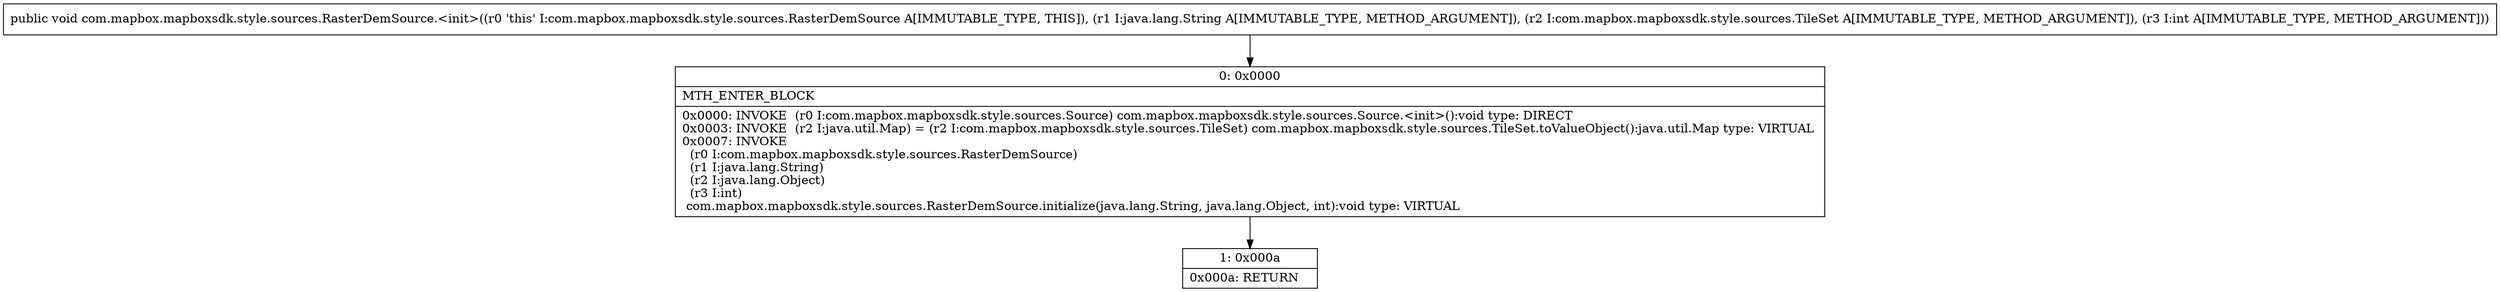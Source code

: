 digraph "CFG forcom.mapbox.mapboxsdk.style.sources.RasterDemSource.\<init\>(Ljava\/lang\/String;Lcom\/mapbox\/mapboxsdk\/style\/sources\/TileSet;I)V" {
Node_0 [shape=record,label="{0\:\ 0x0000|MTH_ENTER_BLOCK\l|0x0000: INVOKE  (r0 I:com.mapbox.mapboxsdk.style.sources.Source) com.mapbox.mapboxsdk.style.sources.Source.\<init\>():void type: DIRECT \l0x0003: INVOKE  (r2 I:java.util.Map) = (r2 I:com.mapbox.mapboxsdk.style.sources.TileSet) com.mapbox.mapboxsdk.style.sources.TileSet.toValueObject():java.util.Map type: VIRTUAL \l0x0007: INVOKE  \l  (r0 I:com.mapbox.mapboxsdk.style.sources.RasterDemSource)\l  (r1 I:java.lang.String)\l  (r2 I:java.lang.Object)\l  (r3 I:int)\l com.mapbox.mapboxsdk.style.sources.RasterDemSource.initialize(java.lang.String, java.lang.Object, int):void type: VIRTUAL \l}"];
Node_1 [shape=record,label="{1\:\ 0x000a|0x000a: RETURN   \l}"];
MethodNode[shape=record,label="{public void com.mapbox.mapboxsdk.style.sources.RasterDemSource.\<init\>((r0 'this' I:com.mapbox.mapboxsdk.style.sources.RasterDemSource A[IMMUTABLE_TYPE, THIS]), (r1 I:java.lang.String A[IMMUTABLE_TYPE, METHOD_ARGUMENT]), (r2 I:com.mapbox.mapboxsdk.style.sources.TileSet A[IMMUTABLE_TYPE, METHOD_ARGUMENT]), (r3 I:int A[IMMUTABLE_TYPE, METHOD_ARGUMENT])) }"];
MethodNode -> Node_0;
Node_0 -> Node_1;
}


